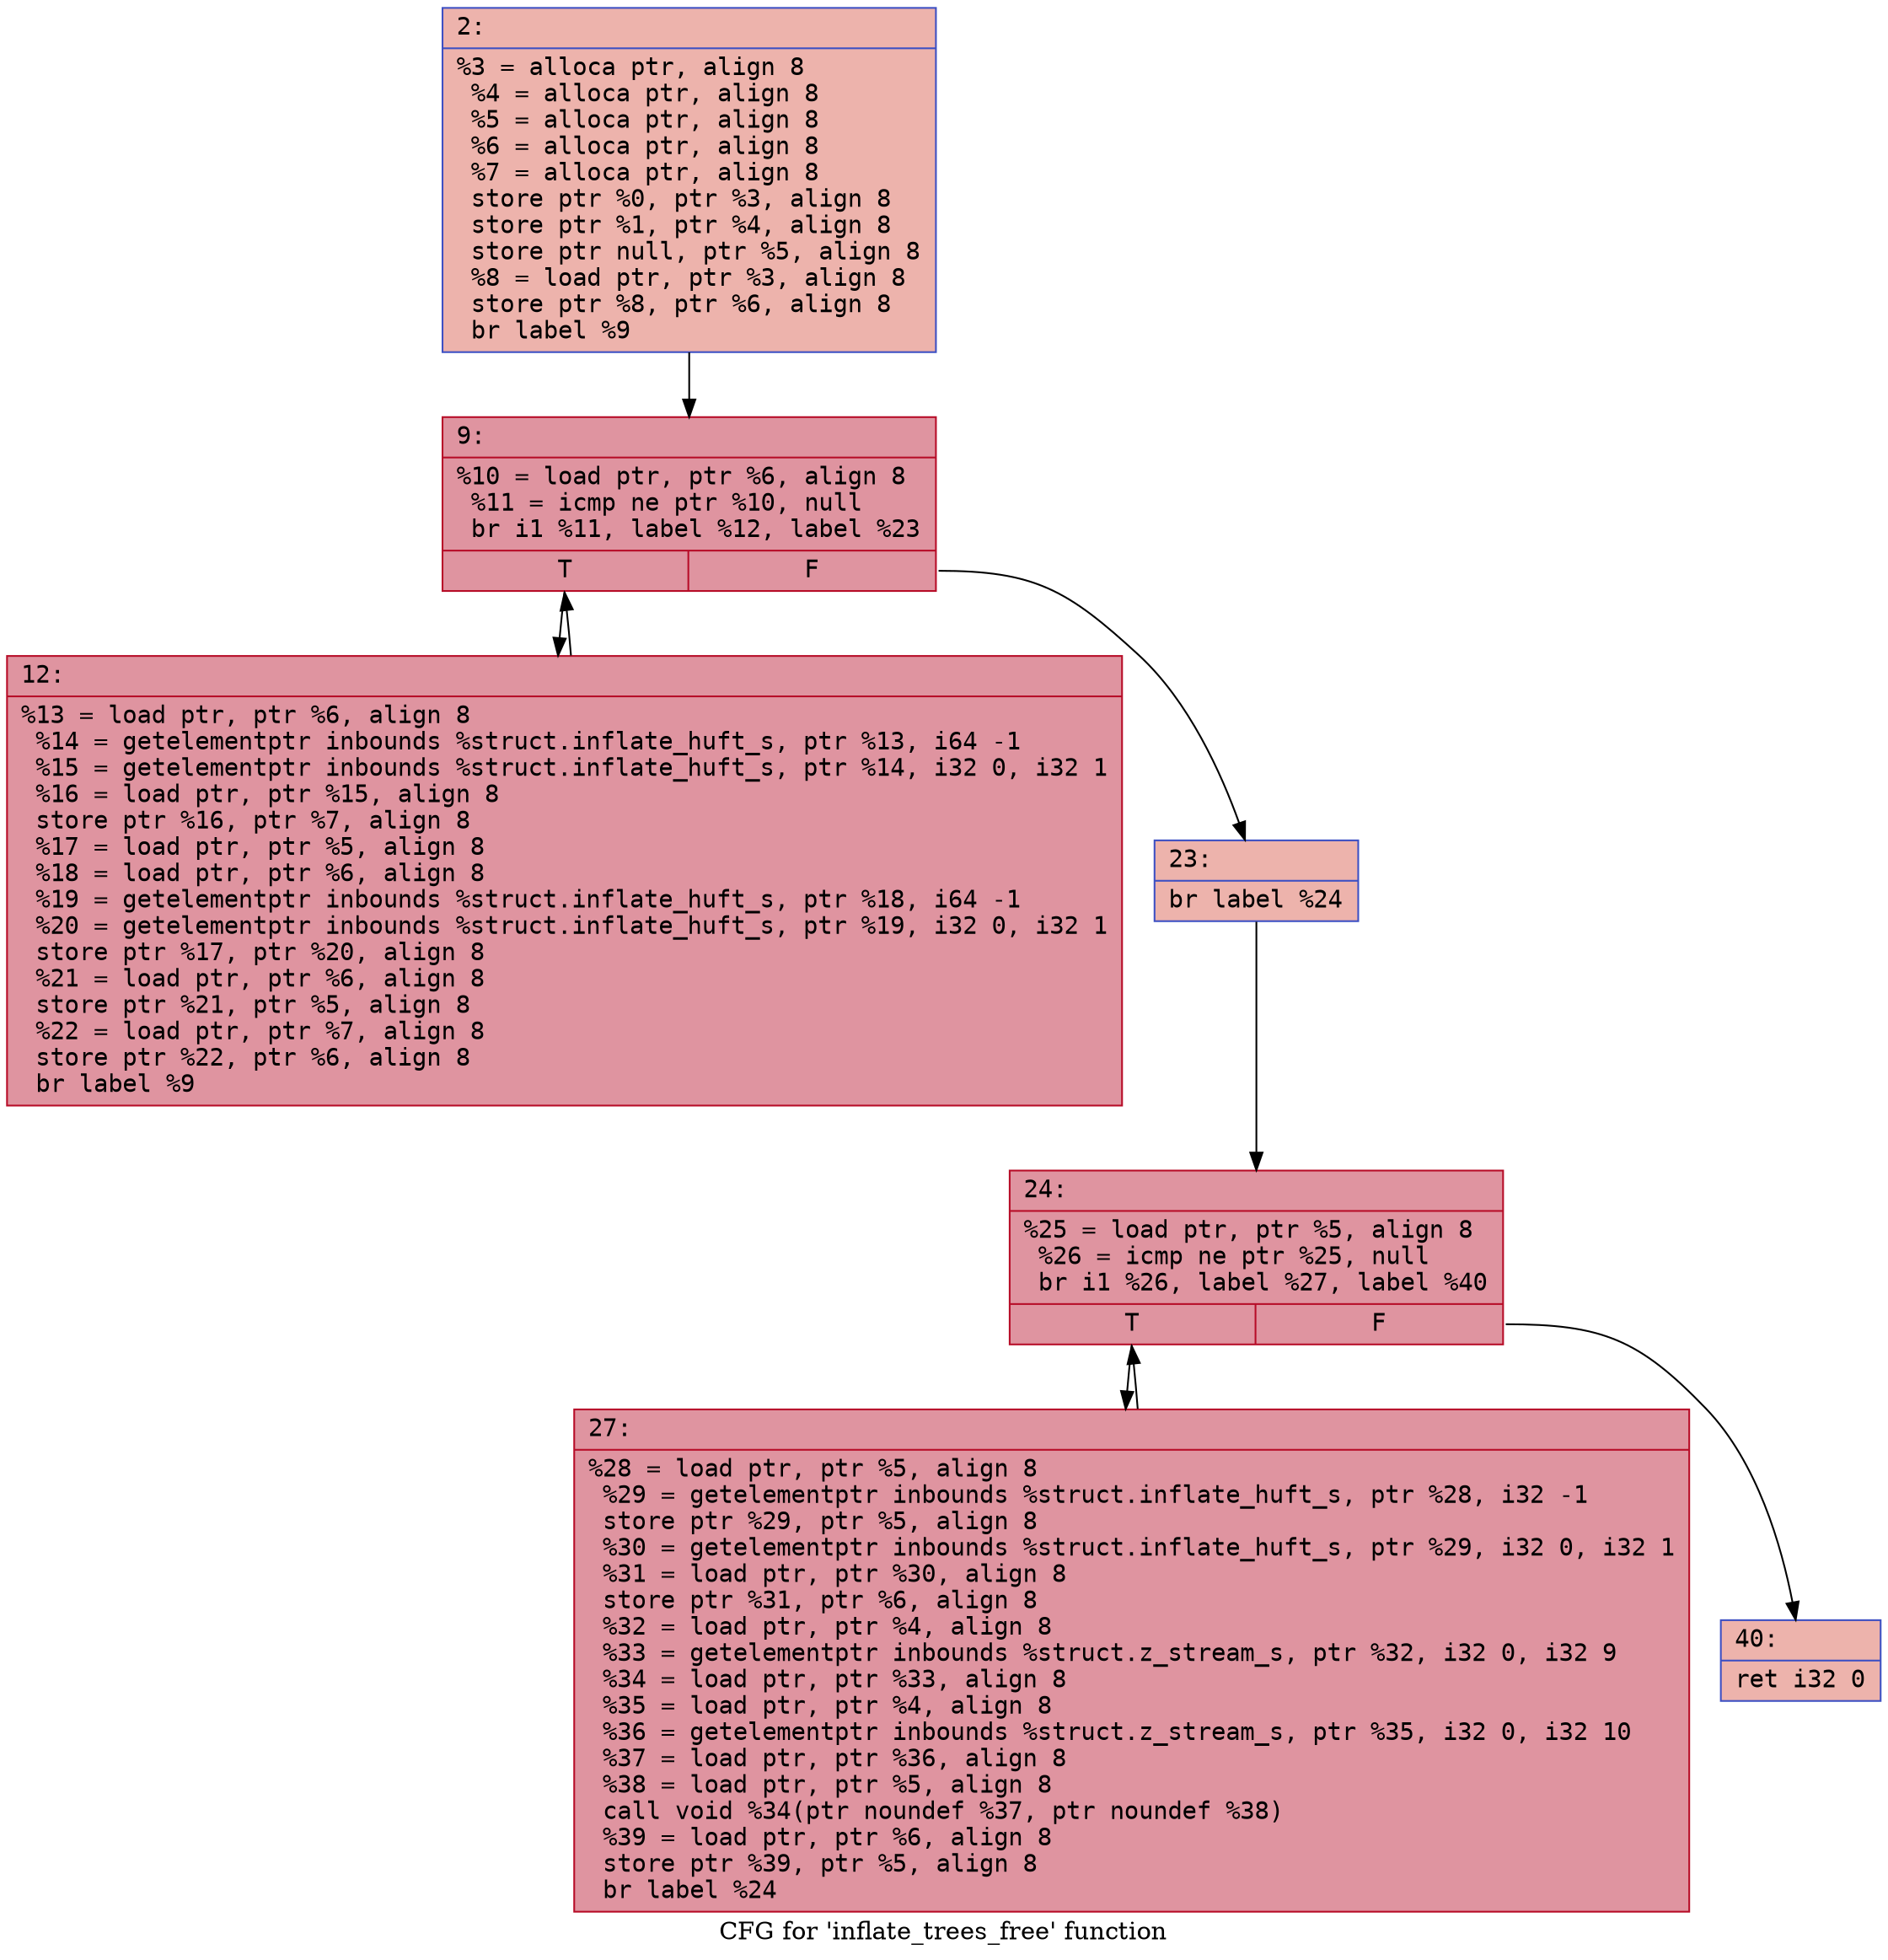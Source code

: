 digraph "CFG for 'inflate_trees_free' function" {
	label="CFG for 'inflate_trees_free' function";

	Node0x60000046f610 [shape=record,color="#3d50c3ff", style=filled, fillcolor="#d6524470" fontname="Courier",label="{2:\l|  %3 = alloca ptr, align 8\l  %4 = alloca ptr, align 8\l  %5 = alloca ptr, align 8\l  %6 = alloca ptr, align 8\l  %7 = alloca ptr, align 8\l  store ptr %0, ptr %3, align 8\l  store ptr %1, ptr %4, align 8\l  store ptr null, ptr %5, align 8\l  %8 = load ptr, ptr %3, align 8\l  store ptr %8, ptr %6, align 8\l  br label %9\l}"];
	Node0x60000046f610 -> Node0x60000046f6b0[tooltip="2 -> 9\nProbability 100.00%" ];
	Node0x60000046f6b0 [shape=record,color="#b70d28ff", style=filled, fillcolor="#b70d2870" fontname="Courier",label="{9:\l|  %10 = load ptr, ptr %6, align 8\l  %11 = icmp ne ptr %10, null\l  br i1 %11, label %12, label %23\l|{<s0>T|<s1>F}}"];
	Node0x60000046f6b0:s0 -> Node0x60000046f700[tooltip="9 -> 12\nProbability 96.88%" ];
	Node0x60000046f6b0:s1 -> Node0x60000046f750[tooltip="9 -> 23\nProbability 3.12%" ];
	Node0x60000046f700 [shape=record,color="#b70d28ff", style=filled, fillcolor="#b70d2870" fontname="Courier",label="{12:\l|  %13 = load ptr, ptr %6, align 8\l  %14 = getelementptr inbounds %struct.inflate_huft_s, ptr %13, i64 -1\l  %15 = getelementptr inbounds %struct.inflate_huft_s, ptr %14, i32 0, i32 1\l  %16 = load ptr, ptr %15, align 8\l  store ptr %16, ptr %7, align 8\l  %17 = load ptr, ptr %5, align 8\l  %18 = load ptr, ptr %6, align 8\l  %19 = getelementptr inbounds %struct.inflate_huft_s, ptr %18, i64 -1\l  %20 = getelementptr inbounds %struct.inflate_huft_s, ptr %19, i32 0, i32 1\l  store ptr %17, ptr %20, align 8\l  %21 = load ptr, ptr %6, align 8\l  store ptr %21, ptr %5, align 8\l  %22 = load ptr, ptr %7, align 8\l  store ptr %22, ptr %6, align 8\l  br label %9\l}"];
	Node0x60000046f700 -> Node0x60000046f6b0[tooltip="12 -> 9\nProbability 100.00%" ];
	Node0x60000046f750 [shape=record,color="#3d50c3ff", style=filled, fillcolor="#d6524470" fontname="Courier",label="{23:\l|  br label %24\l}"];
	Node0x60000046f750 -> Node0x60000046f7a0[tooltip="23 -> 24\nProbability 100.00%" ];
	Node0x60000046f7a0 [shape=record,color="#b70d28ff", style=filled, fillcolor="#b70d2870" fontname="Courier",label="{24:\l|  %25 = load ptr, ptr %5, align 8\l  %26 = icmp ne ptr %25, null\l  br i1 %26, label %27, label %40\l|{<s0>T|<s1>F}}"];
	Node0x60000046f7a0:s0 -> Node0x60000046f7f0[tooltip="24 -> 27\nProbability 96.88%" ];
	Node0x60000046f7a0:s1 -> Node0x60000046f840[tooltip="24 -> 40\nProbability 3.12%" ];
	Node0x60000046f7f0 [shape=record,color="#b70d28ff", style=filled, fillcolor="#b70d2870" fontname="Courier",label="{27:\l|  %28 = load ptr, ptr %5, align 8\l  %29 = getelementptr inbounds %struct.inflate_huft_s, ptr %28, i32 -1\l  store ptr %29, ptr %5, align 8\l  %30 = getelementptr inbounds %struct.inflate_huft_s, ptr %29, i32 0, i32 1\l  %31 = load ptr, ptr %30, align 8\l  store ptr %31, ptr %6, align 8\l  %32 = load ptr, ptr %4, align 8\l  %33 = getelementptr inbounds %struct.z_stream_s, ptr %32, i32 0, i32 9\l  %34 = load ptr, ptr %33, align 8\l  %35 = load ptr, ptr %4, align 8\l  %36 = getelementptr inbounds %struct.z_stream_s, ptr %35, i32 0, i32 10\l  %37 = load ptr, ptr %36, align 8\l  %38 = load ptr, ptr %5, align 8\l  call void %34(ptr noundef %37, ptr noundef %38)\l  %39 = load ptr, ptr %6, align 8\l  store ptr %39, ptr %5, align 8\l  br label %24\l}"];
	Node0x60000046f7f0 -> Node0x60000046f7a0[tooltip="27 -> 24\nProbability 100.00%" ];
	Node0x60000046f840 [shape=record,color="#3d50c3ff", style=filled, fillcolor="#d6524470" fontname="Courier",label="{40:\l|  ret i32 0\l}"];
}
